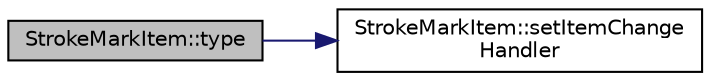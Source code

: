 digraph "StrokeMarkItem::type"
{
  edge [fontname="Helvetica",fontsize="10",labelfontname="Helvetica",labelfontsize="10"];
  node [fontname="Helvetica",fontsize="10",shape=record];
  rankdir="LR";
  Node99 [label="StrokeMarkItem::type",height=0.2,width=0.4,color="black", fillcolor="grey75", style="filled", fontcolor="black"];
  Node99 -> Node100 [color="midnightblue",fontsize="10",style="solid",fontname="Helvetica"];
  Node100 [label="StrokeMarkItem::setItemChange\lHandler",height=0.2,width=0.4,color="black", fillcolor="white", style="filled",URL="$class_stroke_mark_item.html#a51b28e5fdad2d44fd0e0d73f7b301860",tooltip="This function is used to set a handler to handle some state change of the item from external..."];
}
